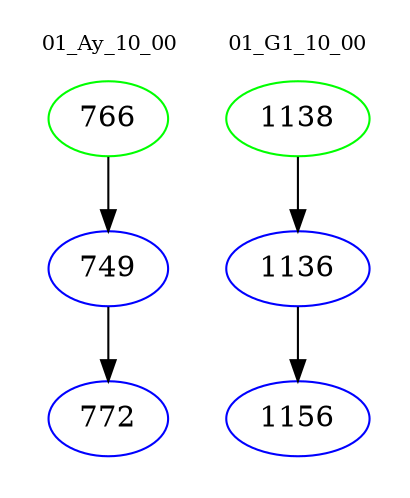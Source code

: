 digraph{
subgraph cluster_0 {
color = white
label = "01_Ay_10_00";
fontsize=10;
T0_766 [label="766", color="green"]
T0_766 -> T0_749 [color="black"]
T0_749 [label="749", color="blue"]
T0_749 -> T0_772 [color="black"]
T0_772 [label="772", color="blue"]
}
subgraph cluster_1 {
color = white
label = "01_G1_10_00";
fontsize=10;
T1_1138 [label="1138", color="green"]
T1_1138 -> T1_1136 [color="black"]
T1_1136 [label="1136", color="blue"]
T1_1136 -> T1_1156 [color="black"]
T1_1156 [label="1156", color="blue"]
}
}
